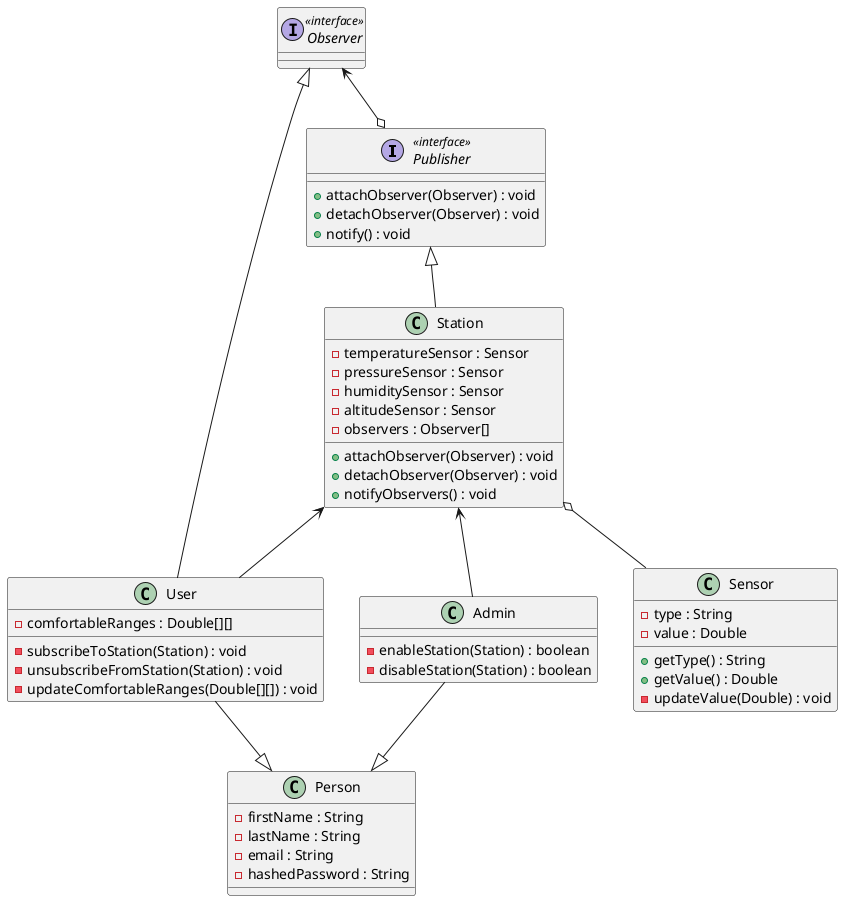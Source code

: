 @startuml


interface Publisher <<interface>> {
    +attachObserver(Observer) : void
    +detachObserver(Observer) : void
    +notify() : void
}

interface Observer <<interface>> {
}

class Person {
    -firstName : String
    -lastName : String
    -email : String
    -hashedPassword : String
}

class User {
    -comfortableRanges : Double[][]
    -subscribeToStation(Station) : void
    -unsubscribeFromStation(Station) : void
    -updateComfortableRanges(Double[][]) : void
}

class Admin {
    -enableStation(Station) : boolean
    -disableStation(Station) : boolean
}

class Sensor {
    -type : String
    -value : Double
    +getType() : String
    +getValue() : Double
    -updateValue(Double) : void
}

class Station {
    -temperatureSensor : Sensor
    -pressureSensor : Sensor
    -humiditySensor : Sensor
    -altitudeSensor : Sensor
    -observers : Observer[]
    +attachObserver(Observer) : void
    +detachObserver(Observer) : void
    +notifyObservers() : void
}

User --|> Person
Admin --|> Person

Station o-- Sensor

Publisher <|-- Station
Observer <|-- User

Observer <--o Publisher

Station <-- User
Station <-- Admin

@enduml